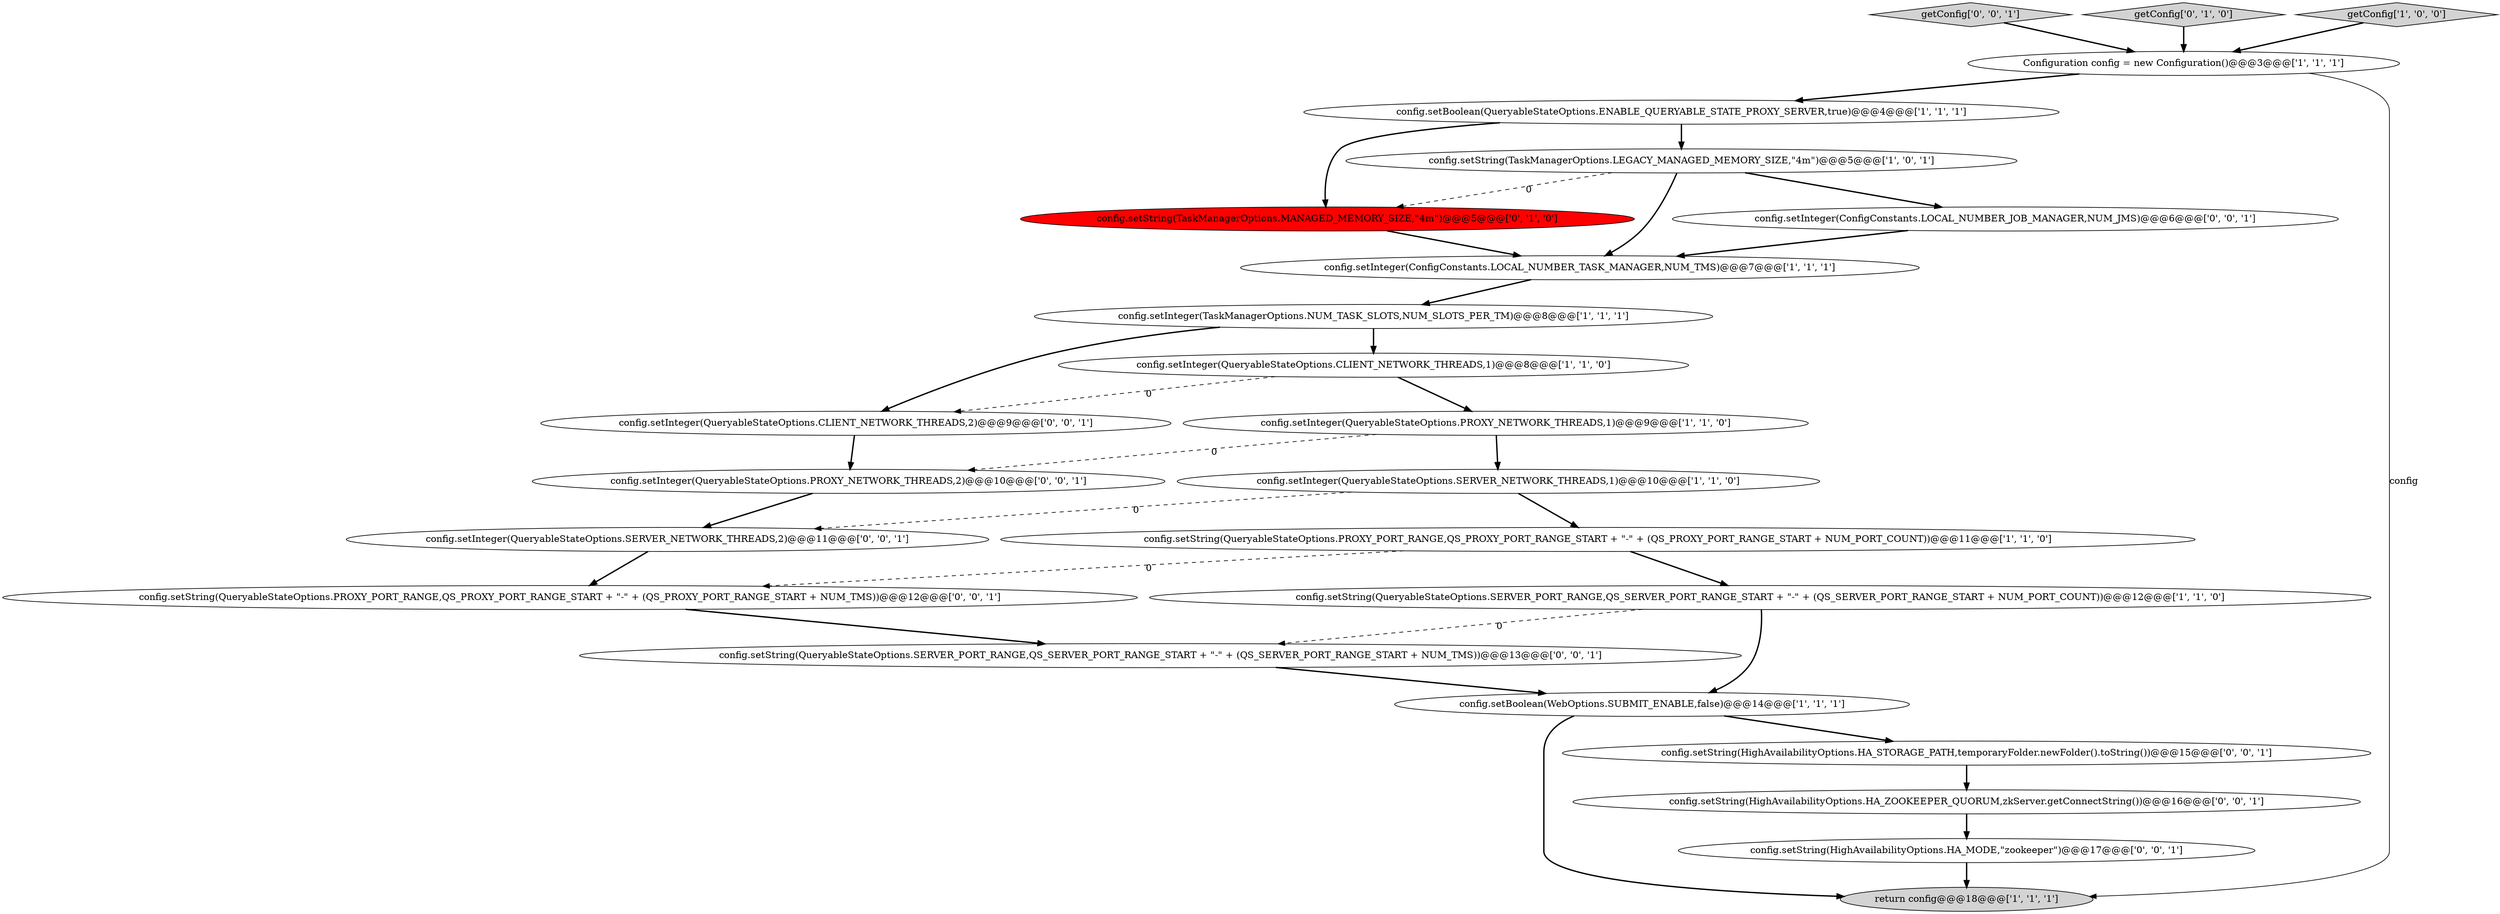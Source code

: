 digraph {
10 [style = filled, label = "config.setBoolean(QueryableStateOptions.ENABLE_QUERYABLE_STATE_PROXY_SERVER,true)@@@4@@@['1', '1', '1']", fillcolor = white, shape = ellipse image = "AAA0AAABBB1BBB"];
18 [style = filled, label = "config.setString(QueryableStateOptions.SERVER_PORT_RANGE,QS_SERVER_PORT_RANGE_START + \"-\" + (QS_SERVER_PORT_RANGE_START + NUM_TMS))@@@13@@@['0', '0', '1']", fillcolor = white, shape = ellipse image = "AAA0AAABBB3BBB"];
9 [style = filled, label = "config.setBoolean(WebOptions.SUBMIT_ENABLE,false)@@@14@@@['1', '1', '1']", fillcolor = white, shape = ellipse image = "AAA0AAABBB1BBB"];
3 [style = filled, label = "config.setInteger(ConfigConstants.LOCAL_NUMBER_TASK_MANAGER,NUM_TMS)@@@7@@@['1', '1', '1']", fillcolor = white, shape = ellipse image = "AAA0AAABBB1BBB"];
17 [style = filled, label = "getConfig['0', '0', '1']", fillcolor = lightgray, shape = diamond image = "AAA0AAABBB3BBB"];
13 [style = filled, label = "getConfig['0', '1', '0']", fillcolor = lightgray, shape = diamond image = "AAA0AAABBB2BBB"];
22 [style = filled, label = "config.setString(QueryableStateOptions.PROXY_PORT_RANGE,QS_PROXY_PORT_RANGE_START + \"-\" + (QS_PROXY_PORT_RANGE_START + NUM_TMS))@@@12@@@['0', '0', '1']", fillcolor = white, shape = ellipse image = "AAA0AAABBB3BBB"];
15 [style = filled, label = "config.setString(HighAvailabilityOptions.HA_MODE,\"zookeeper\")@@@17@@@['0', '0', '1']", fillcolor = white, shape = ellipse image = "AAA0AAABBB3BBB"];
20 [style = filled, label = "config.setInteger(QueryableStateOptions.CLIENT_NETWORK_THREADS,2)@@@9@@@['0', '0', '1']", fillcolor = white, shape = ellipse image = "AAA0AAABBB3BBB"];
6 [style = filled, label = "getConfig['1', '0', '0']", fillcolor = lightgray, shape = diamond image = "AAA0AAABBB1BBB"];
14 [style = filled, label = "config.setString(TaskManagerOptions.MANAGED_MEMORY_SIZE,\"4m\")@@@5@@@['0', '1', '0']", fillcolor = red, shape = ellipse image = "AAA1AAABBB2BBB"];
2 [style = filled, label = "config.setString(QueryableStateOptions.PROXY_PORT_RANGE,QS_PROXY_PORT_RANGE_START + \"-\" + (QS_PROXY_PORT_RANGE_START + NUM_PORT_COUNT))@@@11@@@['1', '1', '0']", fillcolor = white, shape = ellipse image = "AAA0AAABBB1BBB"];
8 [style = filled, label = "return config@@@18@@@['1', '1', '1']", fillcolor = lightgray, shape = ellipse image = "AAA0AAABBB1BBB"];
7 [style = filled, label = "config.setInteger(TaskManagerOptions.NUM_TASK_SLOTS,NUM_SLOTS_PER_TM)@@@8@@@['1', '1', '1']", fillcolor = white, shape = ellipse image = "AAA0AAABBB1BBB"];
24 [style = filled, label = "config.setInteger(ConfigConstants.LOCAL_NUMBER_JOB_MANAGER,NUM_JMS)@@@6@@@['0', '0', '1']", fillcolor = white, shape = ellipse image = "AAA0AAABBB3BBB"];
4 [style = filled, label = "Configuration config = new Configuration()@@@3@@@['1', '1', '1']", fillcolor = white, shape = ellipse image = "AAA0AAABBB1BBB"];
19 [style = filled, label = "config.setString(HighAvailabilityOptions.HA_ZOOKEEPER_QUORUM,zkServer.getConnectString())@@@16@@@['0', '0', '1']", fillcolor = white, shape = ellipse image = "AAA0AAABBB3BBB"];
23 [style = filled, label = "config.setString(HighAvailabilityOptions.HA_STORAGE_PATH,temporaryFolder.newFolder().toString())@@@15@@@['0', '0', '1']", fillcolor = white, shape = ellipse image = "AAA0AAABBB3BBB"];
11 [style = filled, label = "config.setInteger(QueryableStateOptions.CLIENT_NETWORK_THREADS,1)@@@8@@@['1', '1', '0']", fillcolor = white, shape = ellipse image = "AAA0AAABBB1BBB"];
0 [style = filled, label = "config.setInteger(QueryableStateOptions.SERVER_NETWORK_THREADS,1)@@@10@@@['1', '1', '0']", fillcolor = white, shape = ellipse image = "AAA0AAABBB1BBB"];
21 [style = filled, label = "config.setInteger(QueryableStateOptions.PROXY_NETWORK_THREADS,2)@@@10@@@['0', '0', '1']", fillcolor = white, shape = ellipse image = "AAA0AAABBB3BBB"];
5 [style = filled, label = "config.setString(QueryableStateOptions.SERVER_PORT_RANGE,QS_SERVER_PORT_RANGE_START + \"-\" + (QS_SERVER_PORT_RANGE_START + NUM_PORT_COUNT))@@@12@@@['1', '1', '0']", fillcolor = white, shape = ellipse image = "AAA0AAABBB1BBB"];
16 [style = filled, label = "config.setInteger(QueryableStateOptions.SERVER_NETWORK_THREADS,2)@@@11@@@['0', '0', '1']", fillcolor = white, shape = ellipse image = "AAA0AAABBB3BBB"];
1 [style = filled, label = "config.setInteger(QueryableStateOptions.PROXY_NETWORK_THREADS,1)@@@9@@@['1', '1', '0']", fillcolor = white, shape = ellipse image = "AAA0AAABBB1BBB"];
12 [style = filled, label = "config.setString(TaskManagerOptions.LEGACY_MANAGED_MEMORY_SIZE,\"4m\")@@@5@@@['1', '0', '1']", fillcolor = white, shape = ellipse image = "AAA0AAABBB1BBB"];
4->10 [style = bold, label=""];
14->3 [style = bold, label=""];
7->11 [style = bold, label=""];
11->20 [style = dashed, label="0"];
5->9 [style = bold, label=""];
10->14 [style = bold, label=""];
11->1 [style = bold, label=""];
0->2 [style = bold, label=""];
0->16 [style = dashed, label="0"];
1->21 [style = dashed, label="0"];
1->0 [style = bold, label=""];
7->20 [style = bold, label=""];
12->24 [style = bold, label=""];
16->22 [style = bold, label=""];
9->8 [style = bold, label=""];
5->18 [style = dashed, label="0"];
4->8 [style = solid, label="config"];
20->21 [style = bold, label=""];
9->23 [style = bold, label=""];
6->4 [style = bold, label=""];
22->18 [style = bold, label=""];
12->14 [style = dashed, label="0"];
3->7 [style = bold, label=""];
10->12 [style = bold, label=""];
23->19 [style = bold, label=""];
18->9 [style = bold, label=""];
21->16 [style = bold, label=""];
12->3 [style = bold, label=""];
19->15 [style = bold, label=""];
2->22 [style = dashed, label="0"];
24->3 [style = bold, label=""];
15->8 [style = bold, label=""];
17->4 [style = bold, label=""];
2->5 [style = bold, label=""];
13->4 [style = bold, label=""];
}
